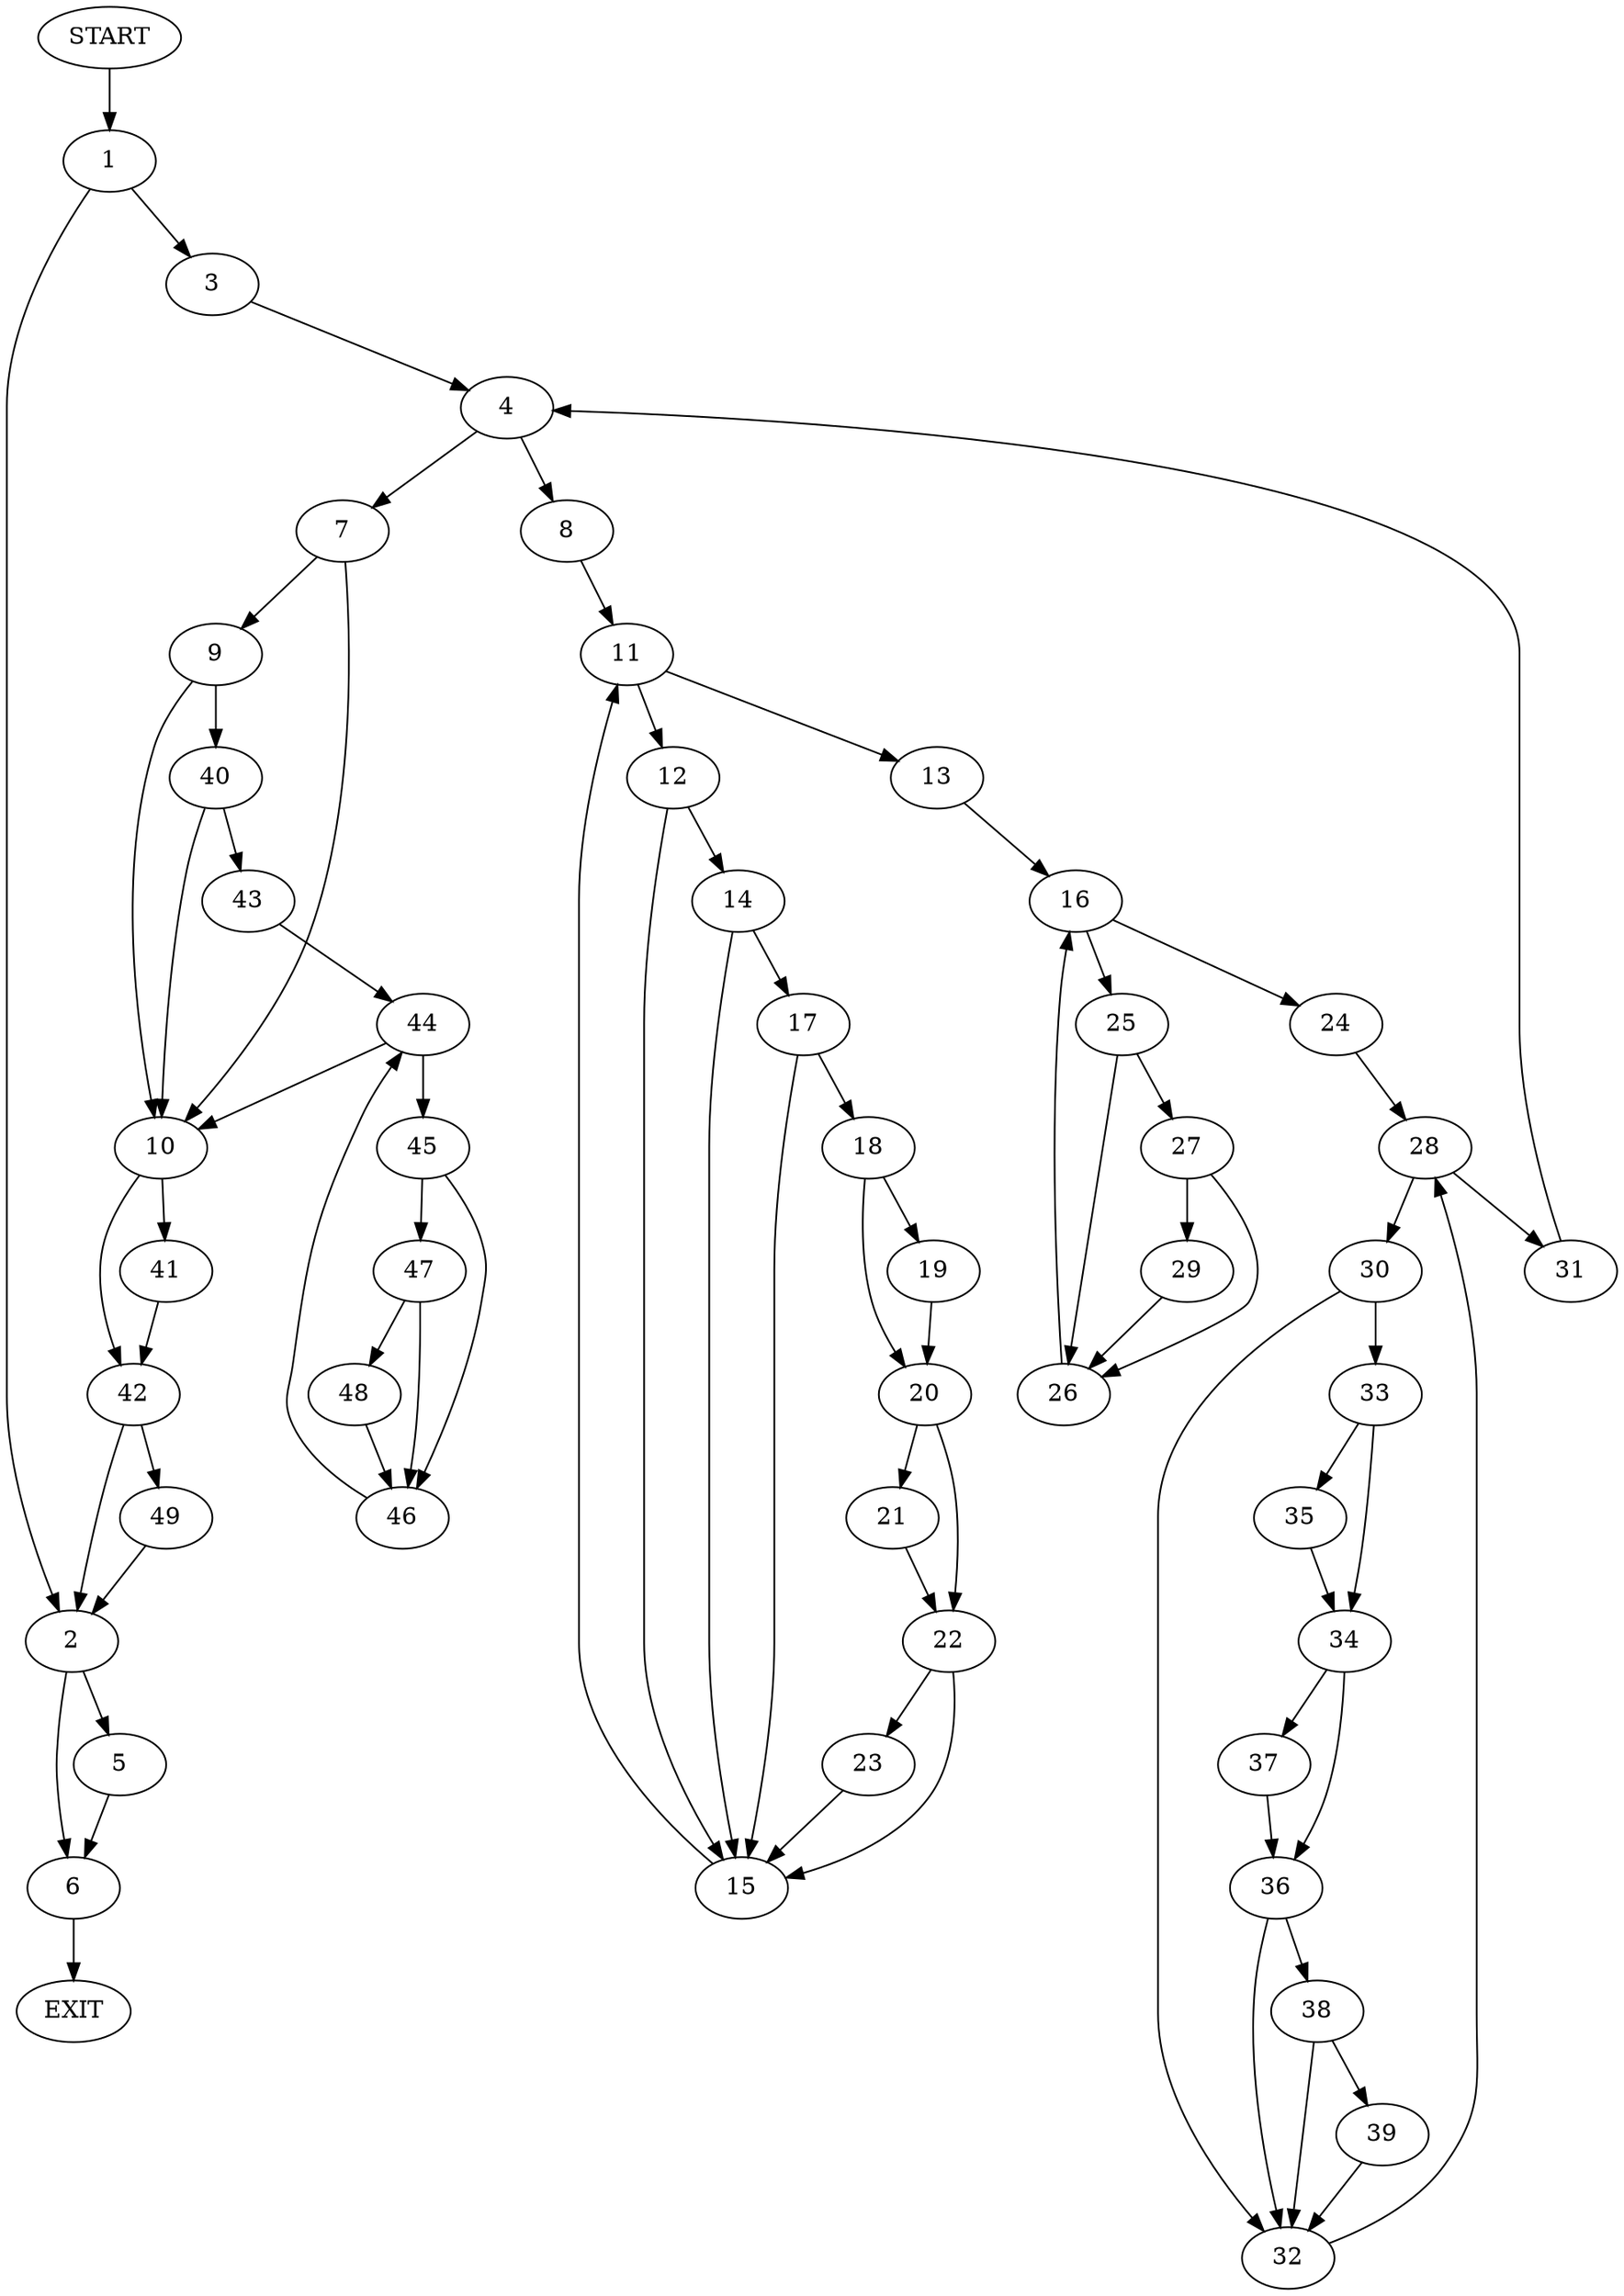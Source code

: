 digraph {
0 [label="START"]
50 [label="EXIT"]
0 -> 1
1 -> 2
1 -> 3
3 -> 4
2 -> 5
2 -> 6
4 -> 7
4 -> 8
7 -> 9
7 -> 10
8 -> 11
11 -> 12
11 -> 13
12 -> 14
12 -> 15
13 -> 16
14 -> 17
14 -> 15
15 -> 11
17 -> 18
17 -> 15
18 -> 19
18 -> 20
19 -> 20
20 -> 21
20 -> 22
22 -> 15
22 -> 23
21 -> 22
23 -> 15
16 -> 24
16 -> 25
25 -> 26
25 -> 27
24 -> 28
26 -> 16
27 -> 29
27 -> 26
29 -> 26
28 -> 30
28 -> 31
30 -> 32
30 -> 33
31 -> 4
32 -> 28
33 -> 34
33 -> 35
35 -> 34
34 -> 36
34 -> 37
36 -> 32
36 -> 38
37 -> 36
38 -> 32
38 -> 39
39 -> 32
9 -> 10
9 -> 40
10 -> 41
10 -> 42
40 -> 43
40 -> 10
43 -> 44
44 -> 45
44 -> 10
45 -> 46
45 -> 47
47 -> 48
47 -> 46
46 -> 44
48 -> 46
42 -> 2
42 -> 49
41 -> 42
49 -> 2
5 -> 6
6 -> 50
}
